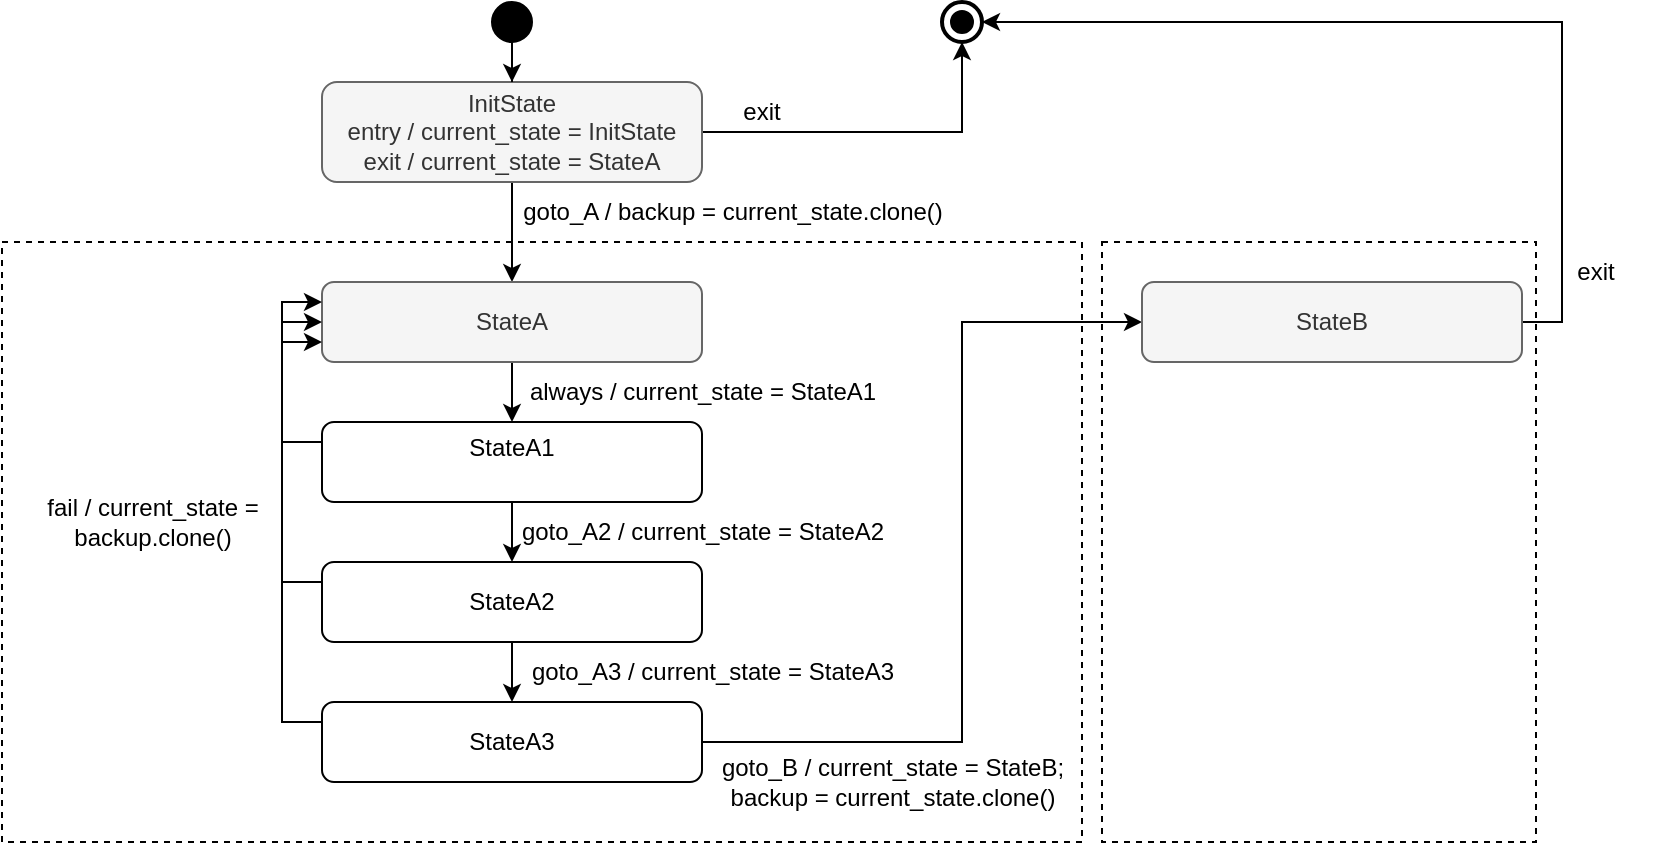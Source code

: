 <mxfile version="20.8.23" type="github">
  <diagram id="C5RBs43oDa-KdzZeNtuy" name="Page-1">
    <mxGraphModel dx="989" dy="548" grid="1" gridSize="10" guides="1" tooltips="1" connect="1" arrows="1" fold="1" page="1" pageScale="1" pageWidth="827" pageHeight="1169" math="0" shadow="0">
      <root>
        <mxCell id="WIyWlLk6GJQsqaUBKTNV-0" />
        <mxCell id="WIyWlLk6GJQsqaUBKTNV-1" parent="WIyWlLk6GJQsqaUBKTNV-0" />
        <mxCell id="W3cDg4ZiFDLBaahmUPJq-40" value="" style="rounded=0;whiteSpace=wrap;html=1;fillColor=none;dashed=1;" vertex="1" parent="WIyWlLk6GJQsqaUBKTNV-1">
          <mxGeometry y="130" width="540" height="300" as="geometry" />
        </mxCell>
        <mxCell id="W3cDg4ZiFDLBaahmUPJq-7" style="edgeStyle=orthogonalEdgeStyle;rounded=0;orthogonalLoop=1;jettySize=auto;html=1;exitX=0.5;exitY=1;exitDx=0;exitDy=0;entryX=0.5;entryY=0;entryDx=0;entryDy=0;" edge="1" parent="WIyWlLk6GJQsqaUBKTNV-1" source="WIyWlLk6GJQsqaUBKTNV-3" target="W3cDg4ZiFDLBaahmUPJq-1">
          <mxGeometry relative="1" as="geometry" />
        </mxCell>
        <mxCell id="W3cDg4ZiFDLBaahmUPJq-25" style="edgeStyle=orthogonalEdgeStyle;rounded=0;orthogonalLoop=1;jettySize=auto;html=1;exitX=1;exitY=0.5;exitDx=0;exitDy=0;entryX=0.5;entryY=1;entryDx=0;entryDy=0;entryPerimeter=0;" edge="1" parent="WIyWlLk6GJQsqaUBKTNV-1" source="WIyWlLk6GJQsqaUBKTNV-3" target="W3cDg4ZiFDLBaahmUPJq-24">
          <mxGeometry relative="1" as="geometry" />
        </mxCell>
        <mxCell id="WIyWlLk6GJQsqaUBKTNV-3" value="&lt;div&gt;InitState&lt;/div&gt;&lt;div&gt;entry / current_state = InitState&lt;br&gt;&lt;/div&gt;&lt;div&gt;exit / current_state = StateA&lt;br&gt;&lt;/div&gt;" style="rounded=1;whiteSpace=wrap;html=1;fontSize=12;glass=0;strokeWidth=1;shadow=0;fillColor=#f5f5f5;fontColor=#333333;strokeColor=#666666;" parent="WIyWlLk6GJQsqaUBKTNV-1" vertex="1">
          <mxGeometry x="160" y="50" width="190" height="50" as="geometry" />
        </mxCell>
        <mxCell id="W3cDg4ZiFDLBaahmUPJq-6" style="edgeStyle=orthogonalEdgeStyle;rounded=0;orthogonalLoop=1;jettySize=auto;html=1;exitX=0.5;exitY=1;exitDx=0;exitDy=0;" edge="1" parent="WIyWlLk6GJQsqaUBKTNV-1" source="W3cDg4ZiFDLBaahmUPJq-0" target="WIyWlLk6GJQsqaUBKTNV-3">
          <mxGeometry relative="1" as="geometry" />
        </mxCell>
        <mxCell id="W3cDg4ZiFDLBaahmUPJq-0" value="" style="ellipse;whiteSpace=wrap;html=1;fillColor=#000000;" vertex="1" parent="WIyWlLk6GJQsqaUBKTNV-1">
          <mxGeometry x="245" y="10" width="20" height="20" as="geometry" />
        </mxCell>
        <mxCell id="W3cDg4ZiFDLBaahmUPJq-8" style="edgeStyle=orthogonalEdgeStyle;rounded=0;orthogonalLoop=1;jettySize=auto;html=1;exitX=0.5;exitY=1;exitDx=0;exitDy=0;entryX=0.5;entryY=0;entryDx=0;entryDy=0;" edge="1" parent="WIyWlLk6GJQsqaUBKTNV-1" source="W3cDg4ZiFDLBaahmUPJq-1" target="W3cDg4ZiFDLBaahmUPJq-2">
          <mxGeometry relative="1" as="geometry" />
        </mxCell>
        <mxCell id="W3cDg4ZiFDLBaahmUPJq-1" value="&lt;div&gt;StateA &lt;br&gt;&lt;/div&gt;" style="rounded=1;whiteSpace=wrap;html=1;fontSize=12;glass=0;strokeWidth=1;shadow=0;fillColor=#f5f5f5;fontColor=#333333;strokeColor=#666666;" vertex="1" parent="WIyWlLk6GJQsqaUBKTNV-1">
          <mxGeometry x="160" y="150" width="190" height="40" as="geometry" />
        </mxCell>
        <mxCell id="W3cDg4ZiFDLBaahmUPJq-9" style="edgeStyle=orthogonalEdgeStyle;rounded=0;orthogonalLoop=1;jettySize=auto;html=1;exitX=0.5;exitY=1;exitDx=0;exitDy=0;entryX=0.5;entryY=0;entryDx=0;entryDy=0;" edge="1" parent="WIyWlLk6GJQsqaUBKTNV-1" source="W3cDg4ZiFDLBaahmUPJq-2" target="W3cDg4ZiFDLBaahmUPJq-3">
          <mxGeometry relative="1" as="geometry" />
        </mxCell>
        <mxCell id="W3cDg4ZiFDLBaahmUPJq-13" style="edgeStyle=orthogonalEdgeStyle;rounded=0;orthogonalLoop=1;jettySize=auto;html=1;exitX=0;exitY=0.25;exitDx=0;exitDy=0;entryX=0;entryY=0.75;entryDx=0;entryDy=0;" edge="1" parent="WIyWlLk6GJQsqaUBKTNV-1" source="W3cDg4ZiFDLBaahmUPJq-2" target="W3cDg4ZiFDLBaahmUPJq-1">
          <mxGeometry relative="1" as="geometry" />
        </mxCell>
        <mxCell id="W3cDg4ZiFDLBaahmUPJq-2" value="&lt;div&gt;StateA1&lt;/div&gt;&lt;div&gt;&lt;br&gt;&lt;/div&gt;" style="rounded=1;whiteSpace=wrap;html=1;fontSize=12;glass=0;strokeWidth=1;shadow=0;" vertex="1" parent="WIyWlLk6GJQsqaUBKTNV-1">
          <mxGeometry x="160" y="220" width="190" height="40" as="geometry" />
        </mxCell>
        <mxCell id="W3cDg4ZiFDLBaahmUPJq-10" style="edgeStyle=orthogonalEdgeStyle;rounded=0;orthogonalLoop=1;jettySize=auto;html=1;exitX=0.5;exitY=1;exitDx=0;exitDy=0;" edge="1" parent="WIyWlLk6GJQsqaUBKTNV-1" source="W3cDg4ZiFDLBaahmUPJq-3" target="W3cDg4ZiFDLBaahmUPJq-4">
          <mxGeometry relative="1" as="geometry" />
        </mxCell>
        <mxCell id="W3cDg4ZiFDLBaahmUPJq-14" style="edgeStyle=orthogonalEdgeStyle;rounded=0;orthogonalLoop=1;jettySize=auto;html=1;exitX=0;exitY=0.25;exitDx=0;exitDy=0;entryX=0;entryY=0.5;entryDx=0;entryDy=0;" edge="1" parent="WIyWlLk6GJQsqaUBKTNV-1" source="W3cDg4ZiFDLBaahmUPJq-3" target="W3cDg4ZiFDLBaahmUPJq-1">
          <mxGeometry relative="1" as="geometry" />
        </mxCell>
        <mxCell id="W3cDg4ZiFDLBaahmUPJq-3" value="StateA2" style="rounded=1;whiteSpace=wrap;html=1;fontSize=12;glass=0;strokeWidth=1;shadow=0;" vertex="1" parent="WIyWlLk6GJQsqaUBKTNV-1">
          <mxGeometry x="160" y="290" width="190" height="40" as="geometry" />
        </mxCell>
        <mxCell id="W3cDg4ZiFDLBaahmUPJq-11" style="edgeStyle=orthogonalEdgeStyle;rounded=0;orthogonalLoop=1;jettySize=auto;html=1;exitX=1;exitY=0.5;exitDx=0;exitDy=0;entryX=0;entryY=0.5;entryDx=0;entryDy=0;" edge="1" parent="WIyWlLk6GJQsqaUBKTNV-1" source="W3cDg4ZiFDLBaahmUPJq-4" target="W3cDg4ZiFDLBaahmUPJq-5">
          <mxGeometry relative="1" as="geometry">
            <Array as="points">
              <mxPoint x="480" y="380" />
              <mxPoint x="480" y="170" />
            </Array>
          </mxGeometry>
        </mxCell>
        <mxCell id="W3cDg4ZiFDLBaahmUPJq-15" style="edgeStyle=orthogonalEdgeStyle;rounded=0;orthogonalLoop=1;jettySize=auto;html=1;exitX=0;exitY=0.25;exitDx=0;exitDy=0;entryX=0;entryY=0.25;entryDx=0;entryDy=0;" edge="1" parent="WIyWlLk6GJQsqaUBKTNV-1" source="W3cDg4ZiFDLBaahmUPJq-4" target="W3cDg4ZiFDLBaahmUPJq-1">
          <mxGeometry relative="1" as="geometry" />
        </mxCell>
        <mxCell id="W3cDg4ZiFDLBaahmUPJq-4" value="StateA3" style="rounded=1;whiteSpace=wrap;html=1;fontSize=12;glass=0;strokeWidth=1;shadow=0;" vertex="1" parent="WIyWlLk6GJQsqaUBKTNV-1">
          <mxGeometry x="160" y="360" width="190" height="40" as="geometry" />
        </mxCell>
        <mxCell id="W3cDg4ZiFDLBaahmUPJq-37" style="edgeStyle=orthogonalEdgeStyle;rounded=0;orthogonalLoop=1;jettySize=auto;html=1;exitX=1;exitY=0.5;exitDx=0;exitDy=0;entryX=1;entryY=0.5;entryDx=0;entryDy=0;entryPerimeter=0;" edge="1" parent="WIyWlLk6GJQsqaUBKTNV-1" source="W3cDg4ZiFDLBaahmUPJq-5" target="W3cDg4ZiFDLBaahmUPJq-24">
          <mxGeometry relative="1" as="geometry" />
        </mxCell>
        <mxCell id="W3cDg4ZiFDLBaahmUPJq-5" value="StateB" style="rounded=1;whiteSpace=wrap;html=1;fontSize=12;glass=0;strokeWidth=1;shadow=0;fillColor=#f5f5f5;fontColor=#333333;strokeColor=#666666;" vertex="1" parent="WIyWlLk6GJQsqaUBKTNV-1">
          <mxGeometry x="570" y="150" width="190" height="40" as="geometry" />
        </mxCell>
        <mxCell id="W3cDg4ZiFDLBaahmUPJq-17" value="goto_A / backup = current_state.clone()" style="text;html=1;align=center;verticalAlign=middle;resizable=0;points=[];autosize=1;strokeColor=none;fillColor=none;" vertex="1" parent="WIyWlLk6GJQsqaUBKTNV-1">
          <mxGeometry x="250" y="100" width="230" height="30" as="geometry" />
        </mxCell>
        <mxCell id="W3cDg4ZiFDLBaahmUPJq-22" value="&lt;div&gt;fail / current_state = &lt;br&gt;&lt;/div&gt;&lt;div&gt;backup.clone()&lt;/div&gt;" style="text;html=1;align=center;verticalAlign=middle;resizable=0;points=[];autosize=1;strokeColor=none;fillColor=none;" vertex="1" parent="WIyWlLk6GJQsqaUBKTNV-1">
          <mxGeometry x="10" y="250" width="130" height="40" as="geometry" />
        </mxCell>
        <mxCell id="W3cDg4ZiFDLBaahmUPJq-23" value="" style="strokeWidth=2;html=1;shape=mxgraph.flowchart.start_2;whiteSpace=wrap;fillColor=#000000;" vertex="1" parent="WIyWlLk6GJQsqaUBKTNV-1">
          <mxGeometry x="475" y="15" width="10" height="10" as="geometry" />
        </mxCell>
        <mxCell id="W3cDg4ZiFDLBaahmUPJq-24" value="" style="strokeWidth=2;html=1;shape=mxgraph.flowchart.start_2;whiteSpace=wrap;fillColor=none;" vertex="1" parent="WIyWlLk6GJQsqaUBKTNV-1">
          <mxGeometry x="470" y="10" width="20" height="20" as="geometry" />
        </mxCell>
        <mxCell id="W3cDg4ZiFDLBaahmUPJq-28" value="exit" style="text;html=1;strokeColor=none;fillColor=none;align=center;verticalAlign=middle;whiteSpace=wrap;rounded=0;" vertex="1" parent="WIyWlLk6GJQsqaUBKTNV-1">
          <mxGeometry x="350" y="50" width="60" height="30" as="geometry" />
        </mxCell>
        <mxCell id="W3cDg4ZiFDLBaahmUPJq-29" value="always / current_state = StateA1" style="text;html=1;align=center;verticalAlign=middle;resizable=0;points=[];autosize=1;strokeColor=none;fillColor=none;" vertex="1" parent="WIyWlLk6GJQsqaUBKTNV-1">
          <mxGeometry x="250" y="190" width="200" height="30" as="geometry" />
        </mxCell>
        <mxCell id="W3cDg4ZiFDLBaahmUPJq-30" value="goto_A2 / current_state = StateA2" style="text;html=1;align=center;verticalAlign=middle;resizable=0;points=[];autosize=1;strokeColor=none;fillColor=none;" vertex="1" parent="WIyWlLk6GJQsqaUBKTNV-1">
          <mxGeometry x="250" y="260" width="200" height="30" as="geometry" />
        </mxCell>
        <mxCell id="W3cDg4ZiFDLBaahmUPJq-33" value="goto_A3 / current_state = StateA3" style="text;html=1;align=center;verticalAlign=middle;resizable=0;points=[];autosize=1;strokeColor=none;fillColor=none;" vertex="1" parent="WIyWlLk6GJQsqaUBKTNV-1">
          <mxGeometry x="255" y="330" width="200" height="30" as="geometry" />
        </mxCell>
        <mxCell id="W3cDg4ZiFDLBaahmUPJq-36" value="&lt;div&gt;goto_B / current_state = StateB;&lt;/div&gt;&lt;div&gt;backup = current_state.clone()&lt;br&gt; &lt;/div&gt;" style="text;html=1;align=center;verticalAlign=middle;resizable=0;points=[];autosize=1;strokeColor=none;fillColor=none;" vertex="1" parent="WIyWlLk6GJQsqaUBKTNV-1">
          <mxGeometry x="350" y="380" width="190" height="40" as="geometry" />
        </mxCell>
        <mxCell id="W3cDg4ZiFDLBaahmUPJq-39" value="exit" style="text;html=1;strokeColor=none;fillColor=none;align=center;verticalAlign=middle;whiteSpace=wrap;rounded=0;" vertex="1" parent="WIyWlLk6GJQsqaUBKTNV-1">
          <mxGeometry x="767" y="130" width="60" height="30" as="geometry" />
        </mxCell>
        <mxCell id="W3cDg4ZiFDLBaahmUPJq-42" value="" style="rounded=0;whiteSpace=wrap;html=1;fillColor=none;dashed=1;" vertex="1" parent="WIyWlLk6GJQsqaUBKTNV-1">
          <mxGeometry x="550" y="130" width="217" height="300" as="geometry" />
        </mxCell>
      </root>
    </mxGraphModel>
  </diagram>
</mxfile>
